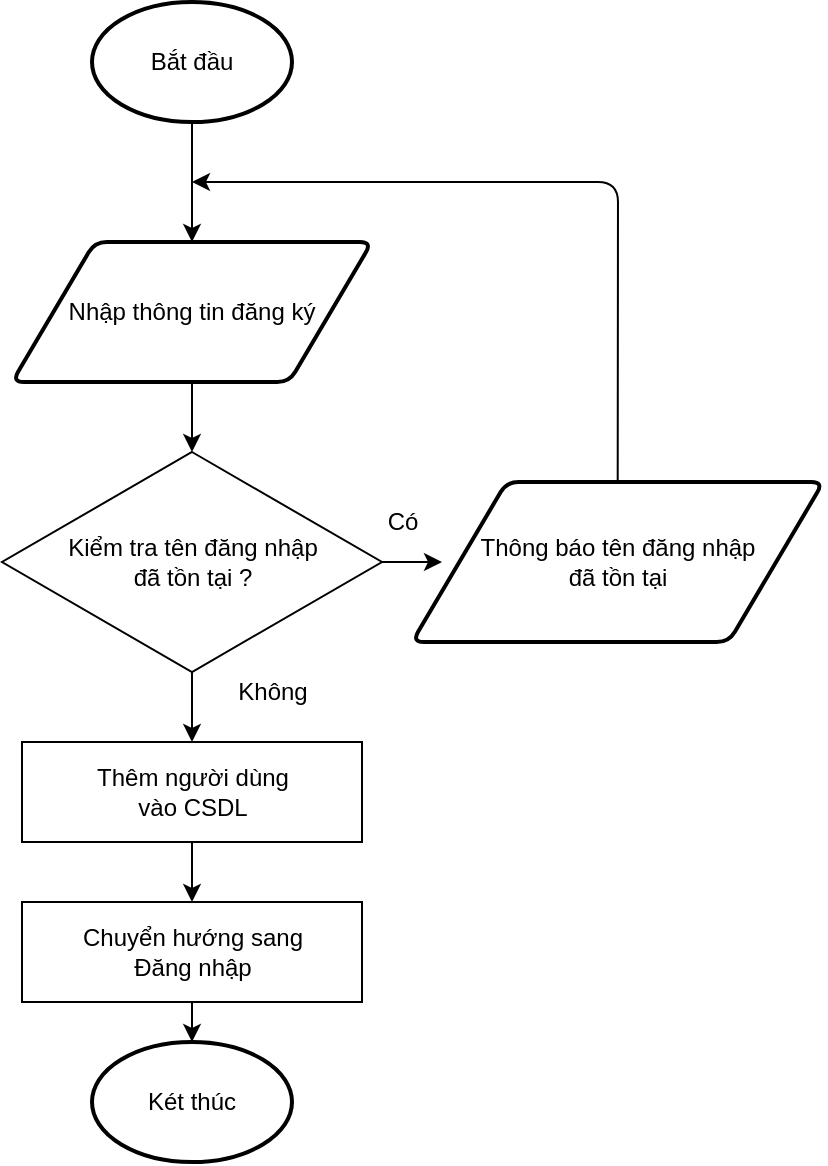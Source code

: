 <mxfile>
    <diagram id="dWKasNhmLTZBFLHTwVv3" name="Page-1">
        <mxGraphModel dx="1057" dy="786" grid="1" gridSize="10" guides="1" tooltips="1" connect="1" arrows="1" fold="1" page="1" pageScale="1" pageWidth="850" pageHeight="1100" math="0" shadow="0">
            <root>
                <mxCell id="0"/>
                <mxCell id="1" parent="0"/>
                <mxCell id="11" style="edgeStyle=none;html=1;entryX=0.5;entryY=0;entryDx=0;entryDy=0;" parent="1" source="4" target="6" edge="1">
                    <mxGeometry relative="1" as="geometry"/>
                </mxCell>
                <mxCell id="4" value="Bắt đầu" style="strokeWidth=2;html=1;shape=mxgraph.flowchart.start_1;whiteSpace=wrap;" parent="1" vertex="1">
                    <mxGeometry x="250" y="30" width="100" height="60" as="geometry"/>
                </mxCell>
                <mxCell id="5" value="Két thúc" style="strokeWidth=2;html=1;shape=mxgraph.flowchart.start_1;whiteSpace=wrap;" parent="1" vertex="1">
                    <mxGeometry x="250" y="550" width="100" height="60" as="geometry"/>
                </mxCell>
                <mxCell id="13" style="edgeStyle=none;html=1;entryX=0.5;entryY=0;entryDx=0;entryDy=0;" parent="1" source="6" target="7" edge="1">
                    <mxGeometry relative="1" as="geometry"/>
                </mxCell>
                <mxCell id="6" value="Nhập thông tin đăng ký" style="shape=parallelogram;html=1;strokeWidth=2;perimeter=parallelogramPerimeter;whiteSpace=wrap;rounded=1;arcSize=12;size=0.23;" parent="1" vertex="1">
                    <mxGeometry x="210" y="150" width="180" height="70" as="geometry"/>
                </mxCell>
                <mxCell id="14" style="edgeStyle=none;html=1;entryX=0;entryY=0.5;entryDx=0;entryDy=0;entryPerimeter=0;" parent="1" source="7" edge="1">
                    <mxGeometry relative="1" as="geometry">
                        <mxPoint x="425" y="310" as="targetPoint"/>
                    </mxGeometry>
                </mxCell>
                <mxCell id="18" style="edgeStyle=none;html=1;" parent="1" source="7" target="16" edge="1">
                    <mxGeometry relative="1" as="geometry"/>
                </mxCell>
                <mxCell id="7" value="Kiểm tra tên đăng nhập&lt;br&gt;đã tồn tại ?" style="shape=rhombus;html=1;dashed=0;whitespace=wrap;perimeter=rhombusPerimeter;" parent="1" vertex="1">
                    <mxGeometry x="205" y="255" width="190" height="110" as="geometry"/>
                </mxCell>
                <mxCell id="12" style="edgeStyle=none;html=1;exitX=0.5;exitY=0;exitDx=0;exitDy=0;" parent="1" source="22" edge="1">
                    <mxGeometry relative="1" as="geometry">
                        <mxPoint x="300" y="120" as="targetPoint"/>
                        <Array as="points">
                            <mxPoint x="513" y="120"/>
                        </Array>
                        <mxPoint x="512.612" y="267.5" as="sourcePoint"/>
                    </mxGeometry>
                </mxCell>
                <mxCell id="15" value="Có" style="text;html=1;align=center;verticalAlign=middle;resizable=0;points=[];autosize=1;strokeColor=none;" parent="1" vertex="1">
                    <mxGeometry x="390" y="280" width="30" height="20" as="geometry"/>
                </mxCell>
                <mxCell id="19" style="edgeStyle=none;html=1;exitX=0.5;exitY=1;exitDx=0;exitDy=0;entryX=0.5;entryY=0;entryDx=0;entryDy=0;" parent="1" source="16" target="17" edge="1">
                    <mxGeometry relative="1" as="geometry"/>
                </mxCell>
                <mxCell id="16" value="Thêm người dùng&lt;br&gt;vào CSDL" style="html=1;dashed=0;whitespace=wrap;" parent="1" vertex="1">
                    <mxGeometry x="215" y="400" width="170" height="50" as="geometry"/>
                </mxCell>
                <mxCell id="21" style="edgeStyle=none;html=1;" parent="1" source="17" target="5" edge="1">
                    <mxGeometry relative="1" as="geometry"/>
                </mxCell>
                <mxCell id="17" value="Chuyển hướng sang&lt;br&gt;Đăng nhập" style="html=1;dashed=0;whitespace=wrap;" parent="1" vertex="1">
                    <mxGeometry x="215" y="480" width="170" height="50" as="geometry"/>
                </mxCell>
                <mxCell id="20" value="Không" style="text;html=1;align=center;verticalAlign=middle;resizable=0;points=[];autosize=1;strokeColor=none;" parent="1" vertex="1">
                    <mxGeometry x="315" y="365" width="50" height="20" as="geometry"/>
                </mxCell>
                <mxCell id="22" value="Thông báo tên đăng nhập&lt;br&gt;đã tồn tại" style="shape=parallelogram;html=1;strokeWidth=2;perimeter=parallelogramPerimeter;whiteSpace=wrap;rounded=1;arcSize=12;size=0.23;" vertex="1" parent="1">
                    <mxGeometry x="410" y="270" width="205.71" height="80" as="geometry"/>
                </mxCell>
            </root>
        </mxGraphModel>
    </diagram>
</mxfile>